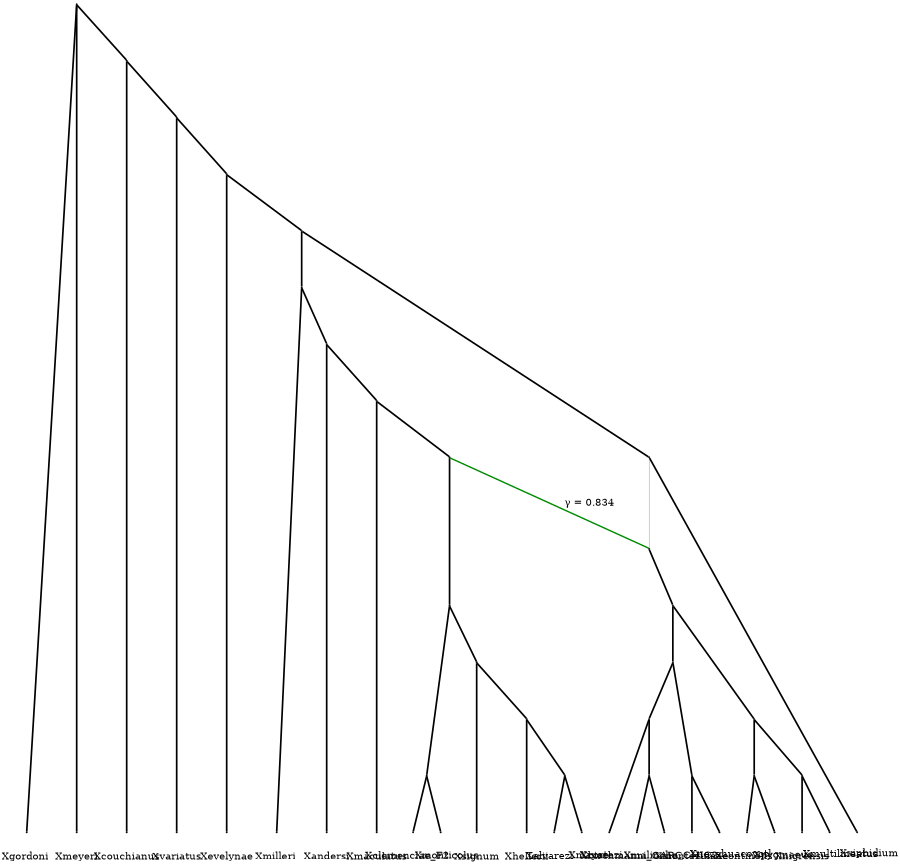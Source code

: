 Graph Phylogeny { 
    labelloc=b 
    ratio="fill"; 
    size="6 ,8 !"; 
    nodesep=0.8; 
    splines=line; 
    edge [fontsize=24.0]; 
    node [shape = point] 
    rank=max -1 
  subgraph    { 1 , 2 , 3 , 4 , 5 , 6 , 7 , 8 , 9 , 10 , 11 , 12 , 13 , 14 , 15 , 16 , 17 , 18 , 19 , 20 , 21 , 22 , 24 , 25 } 
    1 [label=1] [shape = point] 
    2 [label=2] [shape = point] 
    3 [label=3] [shape = point] 
    4 [label=4] [shape = point] 
    5 [label=5] [shape = point] 
    6 [label=6] [shape = point] 
    7 [label=7] [shape = point] 
    8 [label=8] [shape = point] 
    9 [label=9] [shape = point] 
    10 [label=10] [shape = point] 
    11 [label=11] [shape = point] 
    12 [label=12] [shape = point] 
    13 [label=13] [shape = point] 
    14 [label=14] [shape = point] 
    15 [label=15] [shape = point] 
    16 [label=16] [shape = point] 
    17 [label=17] [shape = point] 
    18 [label=18] [shape = point] 
    19 [label=19] [shape = point] 
    20 [label=20] [shape = point] 
    21 [label=21] [shape = point] 
    22 [label=22] [shape = point] 
    24 [label=24] [shape = point] 
    25 [label=25] [shape = point] 
 
     -1 -- 1
                                  [headlabel=Xgordoni]
                                  [labeldistance=6.0]
                                  [labelangle=180.0]
                                  [penwidth=4]; 
     -1 -- 2
                                  [headlabel=Xmeyeri]
                                  [labeldistance=6.0]
                                  [labelangle=180.0]
                                  [penwidth=4]; 
     -1 -- -2
                                  [penwidth=4]; 
     -2 -- 3
                                  [headlabel=Xcouchianus]
                                  [labeldistance=6.0]
                                  [labelangle=180.0]
                                  [penwidth=4]; 
     -2 -- -3
                                  [penwidth=4]; 
     -3 -- 4
                                  [headlabel=Xvariatus]
                                  [labeldistance=6.0]
                                  [labelangle=180.0]
                                  [penwidth=4]; 
     -3 -- -4
                                  [penwidth=4]; 
     -4 -- 5
                                  [headlabel=Xevelynae]
                                  [labeldistance=6.0]
                                  [labelangle=180.0]
                                  [penwidth=4]; 
     -4 -- -5
                                  [penwidth=4]; 
     -5 -- -6
                                  [penwidth=4]; 
     -6 -- -7
                                  [penwidth=4]; 
     -7 -- 6
                                  [headlabel=Xandersi]
                                  [labeldistance=6.0]
                                  [labelangle=180.0]
                                  [penwidth=4]; 
     -7 -- -8
                                  [penwidth=4]; 
     -8 -- 7
                                  [headlabel=Xmaculatus]
                                  [labeldistance=6.0]
                                  [labelangle=180.0]
                                  [penwidth=4]; 
     -8 -- -9
                                  [penwidth=4]; 
     -9 -- -10
                                  [penwidth=4]; 
     -10 -- -11
                                  [penwidth=4]; 
     -11 -- 8
                                  [headlabel=Xclemenciae_F2]
                                  [labeldistance=6.0]
                                  [labelangle=180.0]
                                  [penwidth=4]; 
     -11 -- 9
                                  [headlabel=Xmonticolus]
                                  [labeldistance=6.0]
                                  [labelangle=180.0]
                                  [penwidth=4]; 
     -10 -- -12
                                  [penwidth=4]; 
     -12 -- -13
                                  [penwidth=4]; 
     -13 -- 10
                                  [headlabel=Xhellerii]
                                  [labeldistance=6.0]
                                  [labelangle=180.0]
                                  [penwidth=4]; 
     -13 -- -14
                                  [penwidth=4]; 
     -14 -- 11
                                  [headlabel=Xalvarezi]
                                  [labeldistance=6.0]
                                  [labelangle=180.0]
                                  [penwidth=4]; 
     -14 -- 12
                                  [headlabel=Xmayae]
                                  [labeldistance=6.0]
                                  [labelangle=180.0]
                                  [penwidth=4]; 
     -12 -- 13
                                  [headlabel=Xsignum]
                                  [labeldistance=6.0]
                                  [labelangle=180.0]
                                  [penwidth=4]; 
   -9 -- 23
                                  [color=green4]
                                  [penwidth=3.336]
                                  [label=" &gamma; = 0.834"]
                                  [labeldistance = 3.5]
                                  [labelangle=45.0]; 
     23 -- -16
                                  [penwidth=4]; 
     -16 -- -17
                                  [penwidth=4]; 
     -17 -- -18
                                  [penwidth=4]; 
     -18 -- -19
                                  [penwidth=4]; 
     -19 -- 14
                                  [headlabel=Xbirchmanni_GARC]
                                  [labeldistance=6.0]
                                  [labelangle=180.0]
                                  [penwidth=4]; 
     -19 -- 15
                                  [headlabel=Xmalinche_CHIC2]
                                  [labeldistance=6.0]
                                  [labelangle=180.0]
                                  [penwidth=4]; 
     -18 -- 16
                                  [headlabel=Xcortezi]
                                  [labeldistance=6.0]
                                  [labelangle=180.0]
                                  [penwidth=4]; 
     -17 -- -20
                                  [penwidth=4]; 
     -20 -- 17
                                  [headlabel=Xmontezumae]
                                  [labeldistance=6.0]
                                  [labelangle=180.0]
                                  [penwidth=4]; 
     -20 -- 18
                                  [headlabel=Xnezahuacoyotl]
                                  [labeldistance=6.0]
                                  [labelangle=180.0]
                                  [penwidth=4]; 
     -16 -- -21
                                  [penwidth=4]; 
     -21 -- -22
                                  [penwidth=4]; 
     -22 -- 19
                                  [headlabel=Xcontinens]
                                  [labeldistance=6.0]
                                  [labelangle=180.0]
                                  [penwidth=4]; 
     -22 -- 20
                                  [headlabel=Xpygmaeus]
                                  [labeldistance=6.0]
                                  [labelangle=180.0]
                                  [penwidth=4]; 
     -21 -- -23
                                  [penwidth=4]; 
     -23 -- 21
                                  [headlabel=Xnigrensis]
                                  [labeldistance=6.0]
                                  [labelangle=180.0]
                                  [penwidth=4]; 
     -23 -- 22
                                  [headlabel=Xmultilineatus]
                                  [labeldistance=6.0]
                                  [labelangle=180.0]
                                  [penwidth=4]; 
     -6 -- 24
                                  [headlabel=Xmilleri]
                                  [labeldistance=6.0]
                                  [labelangle=180.0]
                                  [penwidth=4]; 
     -5 -- -24
                                  [penwidth=4]; 
     -24 -- 25
                                  [headlabel=Xxiphidium]
                                  [labeldistance=6.0]
                                  [labelangle=180.0]
                                  [penwidth=4]; 
   -24 -- 23
                                  [color=green4]
                                  [penwidth=0.664]; 
}